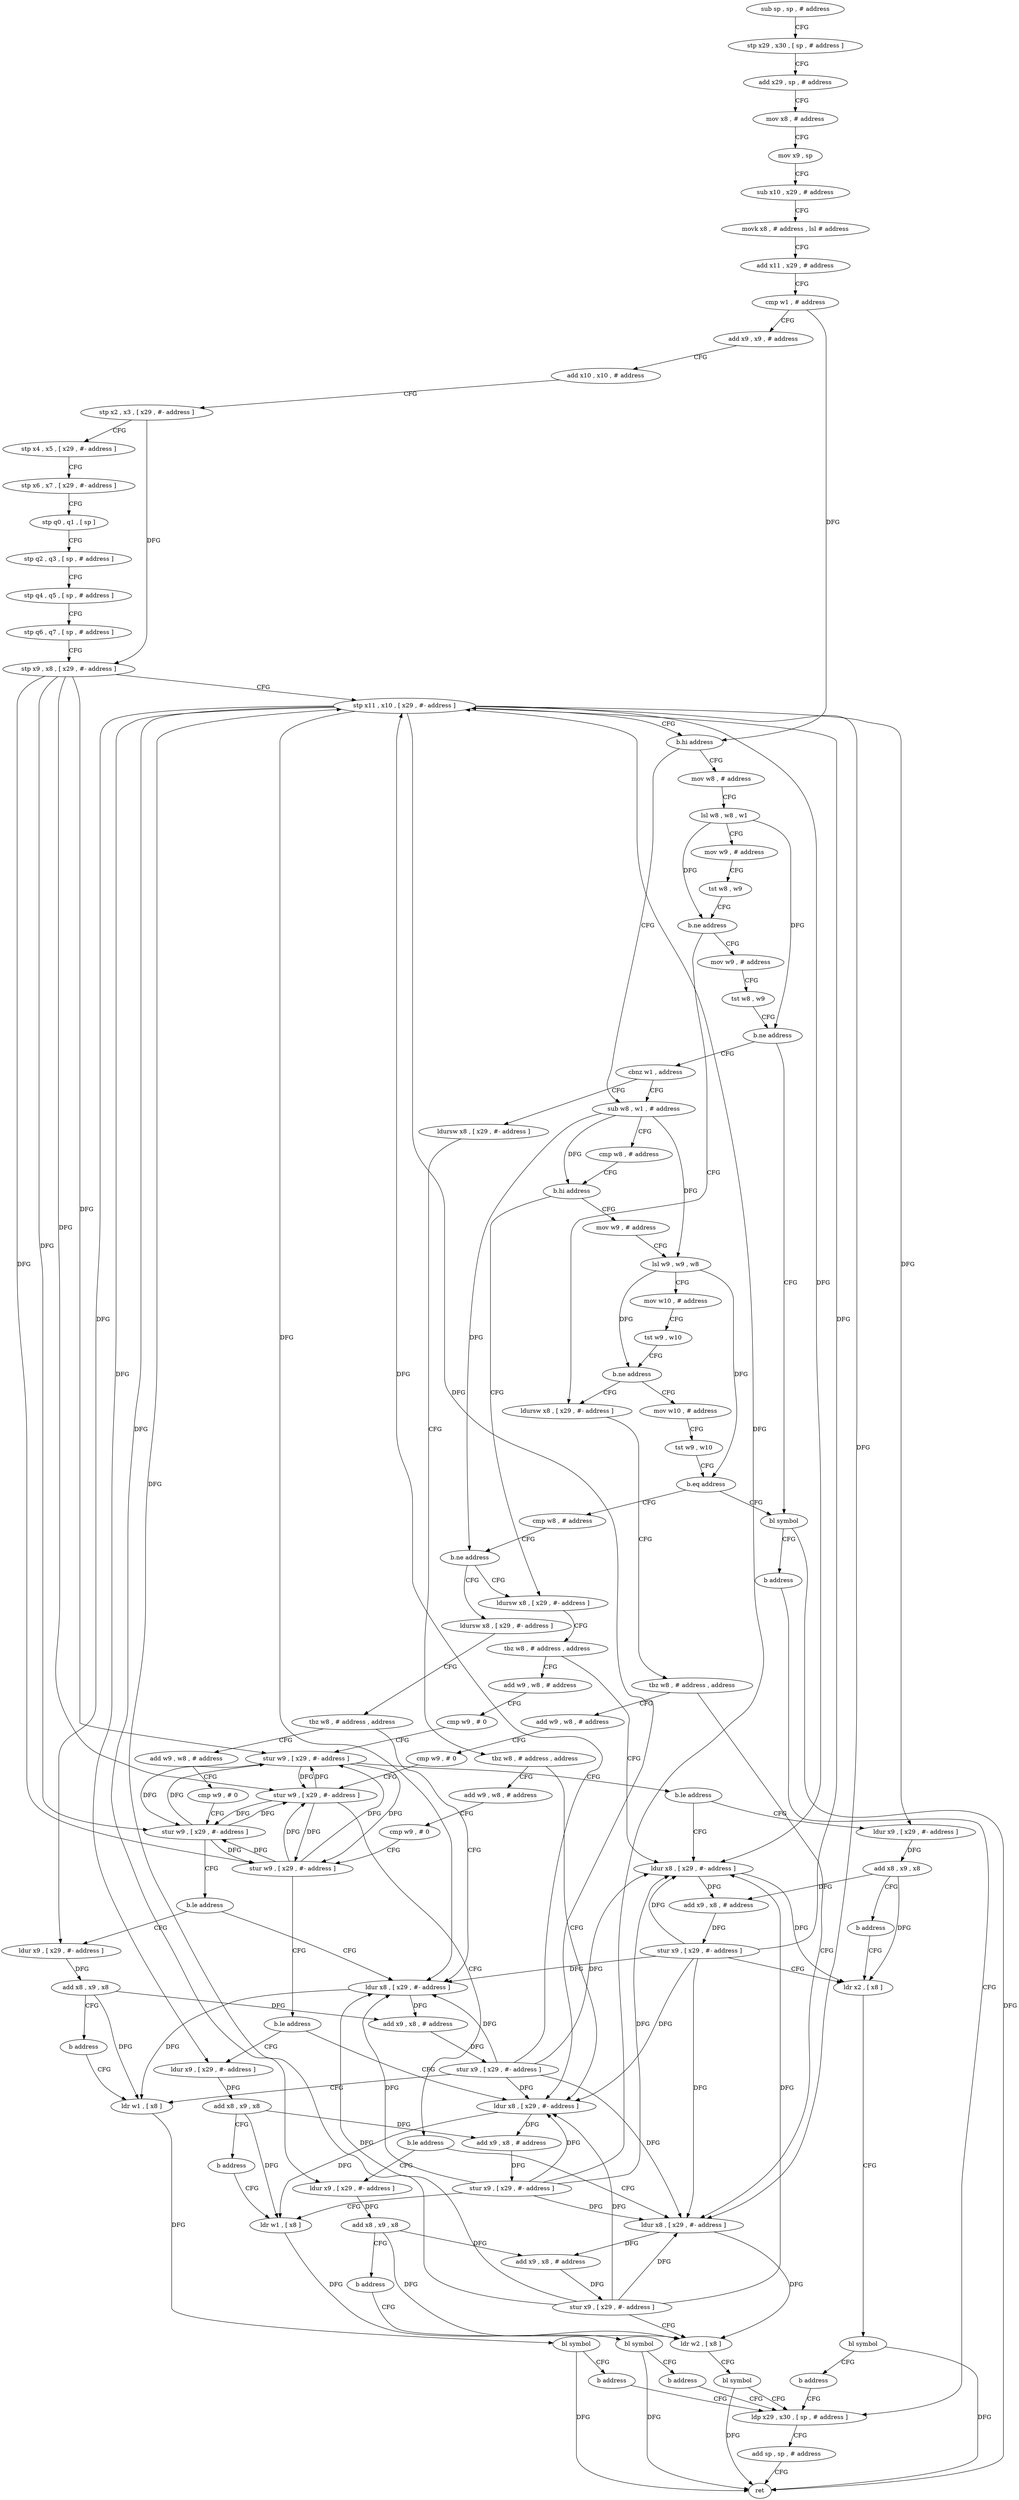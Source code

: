 digraph "func" {
"4236204" [label = "sub sp , sp , # address" ]
"4236208" [label = "stp x29 , x30 , [ sp , # address ]" ]
"4236212" [label = "add x29 , sp , # address" ]
"4236216" [label = "mov x8 , # address" ]
"4236220" [label = "mov x9 , sp" ]
"4236224" [label = "sub x10 , x29 , # address" ]
"4236228" [label = "movk x8 , # address , lsl # address" ]
"4236232" [label = "add x11 , x29 , # address" ]
"4236236" [label = "cmp w1 , # address" ]
"4236240" [label = "add x9 , x9 , # address" ]
"4236244" [label = "add x10 , x10 , # address" ]
"4236248" [label = "stp x2 , x3 , [ x29 , #- address ]" ]
"4236252" [label = "stp x4 , x5 , [ x29 , #- address ]" ]
"4236256" [label = "stp x6 , x7 , [ x29 , #- address ]" ]
"4236260" [label = "stp q0 , q1 , [ sp ]" ]
"4236264" [label = "stp q2 , q3 , [ sp , # address ]" ]
"4236268" [label = "stp q4 , q5 , [ sp , # address ]" ]
"4236272" [label = "stp q6 , q7 , [ sp , # address ]" ]
"4236276" [label = "stp x9 , x8 , [ x29 , #- address ]" ]
"4236280" [label = "stp x11 , x10 , [ x29 , #- address ]" ]
"4236284" [label = "b.hi address" ]
"4236372" [label = "sub w8 , w1 , # address" ]
"4236288" [label = "mov w8 , # address" ]
"4236376" [label = "cmp w8 , # address" ]
"4236380" [label = "b.hi address" ]
"4236536" [label = "ldursw x8 , [ x29 , #- address ]" ]
"4236384" [label = "mov w9 , # address" ]
"4236292" [label = "lsl w8 , w8 , w1" ]
"4236296" [label = "mov w9 , # address" ]
"4236300" [label = "tst w8 , w9" ]
"4236304" [label = "b.ne address" ]
"4236424" [label = "ldursw x8 , [ x29 , #- address ]" ]
"4236308" [label = "mov w9 , # address" ]
"4236540" [label = "tbz w8 , # address , address" ]
"4236560" [label = "ldur x8 , [ x29 , #- address ]" ]
"4236544" [label = "add w9 , w8 , # address" ]
"4236388" [label = "lsl w9 , w9 , w8" ]
"4236392" [label = "mov w10 , # address" ]
"4236396" [label = "tst w9 , w10" ]
"4236400" [label = "b.ne address" ]
"4236404" [label = "mov w10 , # address" ]
"4236428" [label = "tbz w8 , # address , address" ]
"4236448" [label = "ldur x8 , [ x29 , #- address ]" ]
"4236432" [label = "add w9 , w8 , # address" ]
"4236312" [label = "tst w8 , w9" ]
"4236316" [label = "b.ne address" ]
"4236416" [label = "bl symbol" ]
"4236320" [label = "cbnz w1 , address" ]
"4236564" [label = "add x9 , x8 , # address" ]
"4236568" [label = "stur x9 , [ x29 , #- address ]" ]
"4236572" [label = "ldr x2 , [ x8 ]" ]
"4236548" [label = "cmp w9 , # 0" ]
"4236552" [label = "stur w9 , [ x29 , #- address ]" ]
"4236556" [label = "b.le address" ]
"4236620" [label = "ldur x9 , [ x29 , #- address ]" ]
"4236408" [label = "tst w9 , w10" ]
"4236412" [label = "b.eq address" ]
"4236480" [label = "cmp w8 , # address" ]
"4236452" [label = "add x9 , x8 , # address" ]
"4236456" [label = "stur x9 , [ x29 , #- address ]" ]
"4236460" [label = "ldr w2 , [ x8 ]" ]
"4236436" [label = "cmp w9 , # 0" ]
"4236440" [label = "stur w9 , [ x29 , #- address ]" ]
"4236444" [label = "b.le address" ]
"4236584" [label = "ldur x9 , [ x29 , #- address ]" ]
"4236420" [label = "b address" ]
"4236468" [label = "ldp x29 , x30 , [ sp , # address ]" ]
"4236324" [label = "ldursw x8 , [ x29 , #- address ]" ]
"4236472" [label = "add sp , sp , # address" ]
"4236476" [label = "ret" ]
"4236624" [label = "add x8 , x9 , x8" ]
"4236628" [label = "b address" ]
"4236484" [label = "b.ne address" ]
"4236488" [label = "ldursw x8 , [ x29 , #- address ]" ]
"4236588" [label = "add x8 , x9 , x8" ]
"4236592" [label = "b address" ]
"4236328" [label = "tbz w8 , # address , address" ]
"4236348" [label = "ldur x8 , [ x29 , #- address ]" ]
"4236332" [label = "add w9 , w8 , # address" ]
"4236576" [label = "bl symbol" ]
"4236580" [label = "b address" ]
"4236492" [label = "tbz w8 , # address , address" ]
"4236512" [label = "ldur x8 , [ x29 , #- address ]" ]
"4236496" [label = "add w9 , w8 , # address" ]
"4236464" [label = "bl symbol" ]
"4236352" [label = "add x9 , x8 , # address" ]
"4236356" [label = "stur x9 , [ x29 , #- address ]" ]
"4236360" [label = "ldr w1 , [ x8 ]" ]
"4236336" [label = "cmp w9 , # 0" ]
"4236340" [label = "stur w9 , [ x29 , #- address ]" ]
"4236344" [label = "b.le address" ]
"4236596" [label = "ldur x9 , [ x29 , #- address ]" ]
"4236516" [label = "add x9 , x8 , # address" ]
"4236520" [label = "stur x9 , [ x29 , #- address ]" ]
"4236524" [label = "ldr w1 , [ x8 ]" ]
"4236500" [label = "cmp w9 , # 0" ]
"4236504" [label = "stur w9 , [ x29 , #- address ]" ]
"4236508" [label = "b.le address" ]
"4236608" [label = "ldur x9 , [ x29 , #- address ]" ]
"4236600" [label = "add x8 , x9 , x8" ]
"4236604" [label = "b address" ]
"4236612" [label = "add x8 , x9 , x8" ]
"4236616" [label = "b address" ]
"4236364" [label = "bl symbol" ]
"4236368" [label = "b address" ]
"4236528" [label = "bl symbol" ]
"4236532" [label = "b address" ]
"4236204" -> "4236208" [ label = "CFG" ]
"4236208" -> "4236212" [ label = "CFG" ]
"4236212" -> "4236216" [ label = "CFG" ]
"4236216" -> "4236220" [ label = "CFG" ]
"4236220" -> "4236224" [ label = "CFG" ]
"4236224" -> "4236228" [ label = "CFG" ]
"4236228" -> "4236232" [ label = "CFG" ]
"4236232" -> "4236236" [ label = "CFG" ]
"4236236" -> "4236240" [ label = "CFG" ]
"4236236" -> "4236284" [ label = "DFG" ]
"4236240" -> "4236244" [ label = "CFG" ]
"4236244" -> "4236248" [ label = "CFG" ]
"4236248" -> "4236252" [ label = "CFG" ]
"4236248" -> "4236276" [ label = "DFG" ]
"4236252" -> "4236256" [ label = "CFG" ]
"4236256" -> "4236260" [ label = "CFG" ]
"4236260" -> "4236264" [ label = "CFG" ]
"4236264" -> "4236268" [ label = "CFG" ]
"4236268" -> "4236272" [ label = "CFG" ]
"4236272" -> "4236276" [ label = "CFG" ]
"4236276" -> "4236280" [ label = "CFG" ]
"4236276" -> "4236552" [ label = "DFG" ]
"4236276" -> "4236440" [ label = "DFG" ]
"4236276" -> "4236340" [ label = "DFG" ]
"4236276" -> "4236504" [ label = "DFG" ]
"4236280" -> "4236284" [ label = "CFG" ]
"4236280" -> "4236560" [ label = "DFG" ]
"4236280" -> "4236448" [ label = "DFG" ]
"4236280" -> "4236348" [ label = "DFG" ]
"4236280" -> "4236512" [ label = "DFG" ]
"4236280" -> "4236620" [ label = "DFG" ]
"4236280" -> "4236584" [ label = "DFG" ]
"4236280" -> "4236596" [ label = "DFG" ]
"4236280" -> "4236608" [ label = "DFG" ]
"4236284" -> "4236372" [ label = "CFG" ]
"4236284" -> "4236288" [ label = "CFG" ]
"4236372" -> "4236376" [ label = "CFG" ]
"4236372" -> "4236380" [ label = "DFG" ]
"4236372" -> "4236388" [ label = "DFG" ]
"4236372" -> "4236484" [ label = "DFG" ]
"4236288" -> "4236292" [ label = "CFG" ]
"4236376" -> "4236380" [ label = "CFG" ]
"4236380" -> "4236536" [ label = "CFG" ]
"4236380" -> "4236384" [ label = "CFG" ]
"4236536" -> "4236540" [ label = "CFG" ]
"4236384" -> "4236388" [ label = "CFG" ]
"4236292" -> "4236296" [ label = "CFG" ]
"4236292" -> "4236304" [ label = "DFG" ]
"4236292" -> "4236316" [ label = "DFG" ]
"4236296" -> "4236300" [ label = "CFG" ]
"4236300" -> "4236304" [ label = "CFG" ]
"4236304" -> "4236424" [ label = "CFG" ]
"4236304" -> "4236308" [ label = "CFG" ]
"4236424" -> "4236428" [ label = "CFG" ]
"4236308" -> "4236312" [ label = "CFG" ]
"4236540" -> "4236560" [ label = "CFG" ]
"4236540" -> "4236544" [ label = "CFG" ]
"4236560" -> "4236564" [ label = "DFG" ]
"4236560" -> "4236572" [ label = "DFG" ]
"4236544" -> "4236548" [ label = "CFG" ]
"4236388" -> "4236392" [ label = "CFG" ]
"4236388" -> "4236400" [ label = "DFG" ]
"4236388" -> "4236412" [ label = "DFG" ]
"4236392" -> "4236396" [ label = "CFG" ]
"4236396" -> "4236400" [ label = "CFG" ]
"4236400" -> "4236424" [ label = "CFG" ]
"4236400" -> "4236404" [ label = "CFG" ]
"4236404" -> "4236408" [ label = "CFG" ]
"4236428" -> "4236448" [ label = "CFG" ]
"4236428" -> "4236432" [ label = "CFG" ]
"4236448" -> "4236452" [ label = "DFG" ]
"4236448" -> "4236460" [ label = "DFG" ]
"4236432" -> "4236436" [ label = "CFG" ]
"4236312" -> "4236316" [ label = "CFG" ]
"4236316" -> "4236416" [ label = "CFG" ]
"4236316" -> "4236320" [ label = "CFG" ]
"4236416" -> "4236420" [ label = "CFG" ]
"4236416" -> "4236476" [ label = "DFG" ]
"4236320" -> "4236372" [ label = "CFG" ]
"4236320" -> "4236324" [ label = "CFG" ]
"4236564" -> "4236568" [ label = "DFG" ]
"4236568" -> "4236572" [ label = "CFG" ]
"4236568" -> "4236280" [ label = "DFG" ]
"4236568" -> "4236560" [ label = "DFG" ]
"4236568" -> "4236448" [ label = "DFG" ]
"4236568" -> "4236348" [ label = "DFG" ]
"4236568" -> "4236512" [ label = "DFG" ]
"4236572" -> "4236576" [ label = "CFG" ]
"4236548" -> "4236552" [ label = "CFG" ]
"4236552" -> "4236556" [ label = "CFG" ]
"4236552" -> "4236440" [ label = "DFG" ]
"4236552" -> "4236340" [ label = "DFG" ]
"4236552" -> "4236504" [ label = "DFG" ]
"4236556" -> "4236620" [ label = "CFG" ]
"4236556" -> "4236560" [ label = "CFG" ]
"4236620" -> "4236624" [ label = "DFG" ]
"4236408" -> "4236412" [ label = "CFG" ]
"4236412" -> "4236480" [ label = "CFG" ]
"4236412" -> "4236416" [ label = "CFG" ]
"4236480" -> "4236484" [ label = "CFG" ]
"4236452" -> "4236456" [ label = "DFG" ]
"4236456" -> "4236460" [ label = "CFG" ]
"4236456" -> "4236280" [ label = "DFG" ]
"4236456" -> "4236560" [ label = "DFG" ]
"4236456" -> "4236448" [ label = "DFG" ]
"4236456" -> "4236348" [ label = "DFG" ]
"4236456" -> "4236512" [ label = "DFG" ]
"4236460" -> "4236464" [ label = "CFG" ]
"4236436" -> "4236440" [ label = "CFG" ]
"4236440" -> "4236444" [ label = "CFG" ]
"4236440" -> "4236552" [ label = "DFG" ]
"4236440" -> "4236340" [ label = "DFG" ]
"4236440" -> "4236504" [ label = "DFG" ]
"4236444" -> "4236584" [ label = "CFG" ]
"4236444" -> "4236448" [ label = "CFG" ]
"4236584" -> "4236588" [ label = "DFG" ]
"4236420" -> "4236468" [ label = "CFG" ]
"4236468" -> "4236472" [ label = "CFG" ]
"4236324" -> "4236328" [ label = "CFG" ]
"4236472" -> "4236476" [ label = "CFG" ]
"4236624" -> "4236628" [ label = "CFG" ]
"4236624" -> "4236564" [ label = "DFG" ]
"4236624" -> "4236572" [ label = "DFG" ]
"4236628" -> "4236572" [ label = "CFG" ]
"4236484" -> "4236536" [ label = "CFG" ]
"4236484" -> "4236488" [ label = "CFG" ]
"4236488" -> "4236492" [ label = "CFG" ]
"4236588" -> "4236592" [ label = "CFG" ]
"4236588" -> "4236452" [ label = "DFG" ]
"4236588" -> "4236460" [ label = "DFG" ]
"4236592" -> "4236460" [ label = "CFG" ]
"4236328" -> "4236348" [ label = "CFG" ]
"4236328" -> "4236332" [ label = "CFG" ]
"4236348" -> "4236352" [ label = "DFG" ]
"4236348" -> "4236360" [ label = "DFG" ]
"4236332" -> "4236336" [ label = "CFG" ]
"4236576" -> "4236580" [ label = "CFG" ]
"4236576" -> "4236476" [ label = "DFG" ]
"4236580" -> "4236468" [ label = "CFG" ]
"4236492" -> "4236512" [ label = "CFG" ]
"4236492" -> "4236496" [ label = "CFG" ]
"4236512" -> "4236516" [ label = "DFG" ]
"4236512" -> "4236524" [ label = "DFG" ]
"4236496" -> "4236500" [ label = "CFG" ]
"4236464" -> "4236468" [ label = "CFG" ]
"4236464" -> "4236476" [ label = "DFG" ]
"4236352" -> "4236356" [ label = "DFG" ]
"4236356" -> "4236360" [ label = "CFG" ]
"4236356" -> "4236280" [ label = "DFG" ]
"4236356" -> "4236560" [ label = "DFG" ]
"4236356" -> "4236448" [ label = "DFG" ]
"4236356" -> "4236348" [ label = "DFG" ]
"4236356" -> "4236512" [ label = "DFG" ]
"4236360" -> "4236364" [ label = "DFG" ]
"4236336" -> "4236340" [ label = "CFG" ]
"4236340" -> "4236344" [ label = "CFG" ]
"4236340" -> "4236552" [ label = "DFG" ]
"4236340" -> "4236440" [ label = "DFG" ]
"4236340" -> "4236504" [ label = "DFG" ]
"4236344" -> "4236596" [ label = "CFG" ]
"4236344" -> "4236348" [ label = "CFG" ]
"4236596" -> "4236600" [ label = "DFG" ]
"4236516" -> "4236520" [ label = "DFG" ]
"4236520" -> "4236524" [ label = "CFG" ]
"4236520" -> "4236280" [ label = "DFG" ]
"4236520" -> "4236560" [ label = "DFG" ]
"4236520" -> "4236448" [ label = "DFG" ]
"4236520" -> "4236348" [ label = "DFG" ]
"4236520" -> "4236512" [ label = "DFG" ]
"4236524" -> "4236528" [ label = "DFG" ]
"4236500" -> "4236504" [ label = "CFG" ]
"4236504" -> "4236508" [ label = "CFG" ]
"4236504" -> "4236552" [ label = "DFG" ]
"4236504" -> "4236440" [ label = "DFG" ]
"4236504" -> "4236340" [ label = "DFG" ]
"4236508" -> "4236608" [ label = "CFG" ]
"4236508" -> "4236512" [ label = "CFG" ]
"4236608" -> "4236612" [ label = "DFG" ]
"4236600" -> "4236604" [ label = "CFG" ]
"4236600" -> "4236352" [ label = "DFG" ]
"4236600" -> "4236360" [ label = "DFG" ]
"4236604" -> "4236360" [ label = "CFG" ]
"4236612" -> "4236616" [ label = "CFG" ]
"4236612" -> "4236516" [ label = "DFG" ]
"4236612" -> "4236524" [ label = "DFG" ]
"4236616" -> "4236524" [ label = "CFG" ]
"4236364" -> "4236368" [ label = "CFG" ]
"4236364" -> "4236476" [ label = "DFG" ]
"4236368" -> "4236468" [ label = "CFG" ]
"4236528" -> "4236532" [ label = "CFG" ]
"4236528" -> "4236476" [ label = "DFG" ]
"4236532" -> "4236468" [ label = "CFG" ]
}
